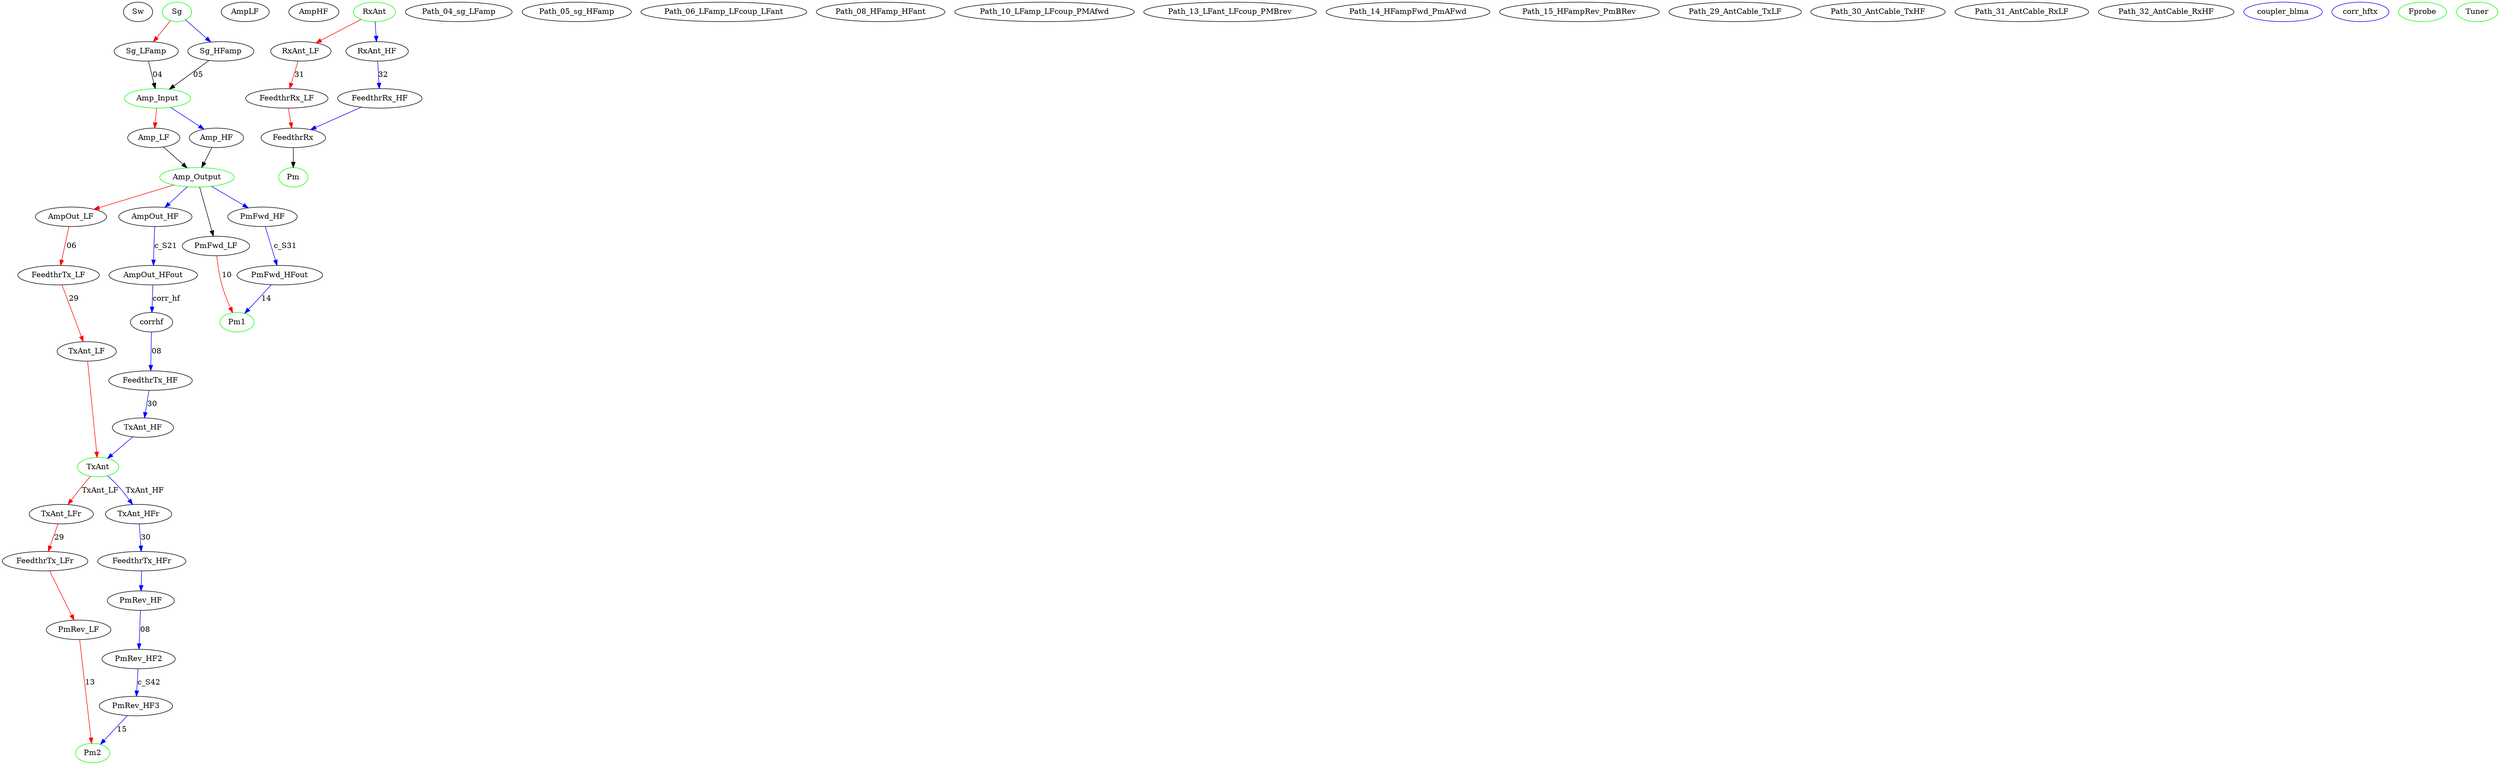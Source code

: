 digraph {
    Sw                          [ini="sw_rc.ini"              condition="f<=18e9"]
    Sg                          [ini="sg-rs-smf100a.ini"      condition="1e5<=f<=22e9" color="green"]
    AmpLF                       [ini="amp-lf-bonn-blwa.ini"   condition="8e7<=f<=1e9"]
    AmpHF                       [ini="amp-hf-bonn-blma.ini"   condition="1e9<f<=18e9"]
    Pm                          [ini="pm_rxatt.ini" ch=1      condition="1e7<f<=18e9" color="green"]
    Pm1                         [ini="pm_rs_nrp_2ch.ini" ch=1 condition="1e7<f<=18e9" color="green"]
    Pm2                         [ini="pm_rs_nrp_2ch.ini" ch=2 condition="1e7<f<=18e9" color="green"]
    
    Path_04_sg_LFamp            [ini="04-sg-LFamp.ini" condition="f<=18e9"]
    Path_05_sg_HFamp            [ini="05-sg-HFamp.ini" condition="f<=18e9"]
    
    Path_06_LFamp_LFcoup_LFant  [ini="06-LFamp-LFcoup-LFant.ini" condition="8e7<=f<=1e9"]
    Path_08_HFamp_HFant         [ini="08-HFamp-HFant.ini"        condition="f<=18e9"]

    Path_10_LFamp_LFcoup_PMAfwd [ini="10-LFamp-LFcoup-PMAfwd.ini" condition="8e7<=f<=1e9"]
    Path_13_LFant_LFcoup_PMBrev [ini="13-LFant-LFcoup-PMBrev.ini" condition="8e7<=f<=1e9"]
    
    Path_14_HFampFwd_PmAFwd     [ini="14-HFampfwd-PMAfwd.ini"  condition="f<=18e9"]
    Path_15_HFampRev_PmBRev     [ini="15-HFamprev-PMBrev.ini"  condition="f<=18e9"]
    
    Path_29_AntCable_TxLF       [ini="29-AntCable-TxLF.ini"  condition="10e6<f<=18e9"]
    Path_30_AntCable_TxHF       [ini="30-AntCable-TxHF.ini"  condition="10e6<f<=18e9"]
    Path_31_AntCable_RxLF       [ini="31-AntCable-RxLF.ini"  condition="10e6<f<=18e9"]
    Path_32_AntCable_RxHF       [ini="32-AntCable-RxHF.ini"  condition="10e6<f<=18e9"]

    coupler_blma                [ini="coupler-blma.ini" condition="1e9<f<=18e9" color="blue"]
    corr_hftx                   [ini="corr_hftx.ini" condition="1e9<f<=18e9" color="blue"]
    
    #Fprobe                      [ini="prb_ar_fm7004.ini" color="green"]
    Fprobe                      [ini="prb_pmm_ep601.ini" color="green"]
    Tuner                       [ini="mc_teseq_stirrer.ini" color="green"]

    TxAnt_LF                    [ini="ant-rs-hl223.ini" condition="100e6 <=f<=1e9"]
    TxAnt_HF                    [ini="ant-rs-hf907.ini" condition="1e9<f<=18e9"]
    RxAnt_LF                    [ini="ant-rs-hl223.ini" condition="100e6 <=f<=1e9"]
    RxAnt_HF                    [ini="ant-rs-hf907.ini" condition="1e9<f<=18e9"]

    Amp_Input [color="green"]
    Amp_Output [color="green"]
    TxAnt [color="green"]
    RxAnt [color="green"]


    Sg -> Sg_LFamp              [condition="f<=1e9" color="red"]
    Sg -> Sg_HFamp              [condition="1e9<f<=18e9" color="blue"]
    
    Sg_LFamp -> Amp_Input       [dev=Path_04_sg_LFamp what="S21" label="04"]
    Sg_HFamp -> Amp_Input       [dev=Path_05_sg_HFamp what="S21" label="05"]
    
    Amp_Input -> Amp_LF         [condition="f<=1e9" color="red"]
    Amp_Input -> Amp_HF         [condition="1e9<f<=18e9" color="blue"]

    Amp_LF -> Amp_Output        [dev=AmpLF what="S21" label=""]
    Amp_HF -> Amp_Output        [dev=AmpHF what="S21" label=""]

    Amp_Output -> AmpOut_LF     [condition="f<=1e9" color="red"]
    Amp_Output -> AmpOut_HF     [condition="1e9<f<=18e9" color="blue"]
    AmpOut_HF -> AmpOut_HFout   [dev=coupler_blma what="S21" condition="1e9<f<=18e9" color="blue" label="c_S21"] 
 
    AmpOut_LF -> FeedthrTx_LF   [dev=Path_06_LFamp_LFcoup_LFant what="S21" condition="f<=1e9" color="red" label="06"]
    AmpOut_HFout -> corrhf [dev=corr_hftx what="S21" condition="1e9<f<=18e9" color="blue" label="corr_hf"]
    corrhf -> FeedthrTx_HF   [dev=Path_08_HFamp_HFant what="S21" condition="1e9<f<=18e9" color="blue" label="08"]
    
    FeedthrTx_LF -> TxAnt_LF    [dev=Path_29_AntCable_TxLF what="S21" condition="f<=1e9" color="red" label="29"]
    FeedthrTx_HF -> TxAnt_HF    [dev=Path_30_AntCable_TxHF what="S21" condition="1e9<f<=18e9" color="blue" label="30"]
    
    TxAnt_LF -> TxAnt           [condition="f<=1e9" color="red"]
    TxAnt_HF -> TxAnt           [condition="1e9<f<=18e9" color="blue"]
       
    Amp_Output -> PmFwd_LF      [condition="8e7<=f<=1e9"]
    Amp_Output -> PmFwd_HF      [condition="1e9<f<=18e9" color="blue"]
    
    PmFwd_LF   -> Pm1           [dev=Path_10_LFamp_LFcoup_PMAfwd what="S21" condition="f<=1e9" color="red" label="10"]
    PmFwd_HF   -> PmFwd_HFout   [dev=coupler_blma  what="S31" condition="1e9<f<=18e9" color="blue" label="c_S31"]
    PmFwd_HFout -> Pm1          [dev=Path_14_HFampFwd_PmAFwd     what="S21" condition="1e9<f<=18e9" color="blue" label="14"]

    TxAnt -> TxAnt_LFr          [dev=TxAnt_LF condition="f<=1e9" color="red" label="TxAnt_LF"]
    TxAnt -> TxAnt_HFr          [dev=TxAnt_HF condition="1e9<f<=18e9" color="blue" label="TxAnt_HF"]

    TxAnt_LFr -> FeedthrTx_LFr  [dev=Path_29_AntCable_TxLF what="S21" condition="f<=1e9" color="red" label="29"]
    TxAnt_HFr -> FeedthrTx_HFr  [dev=Path_30_AntCable_TxHF what="S21" condition="1e9<f<=18e9" color="blue" label="30"]
    
    FeedthrTx_LFr -> PmRev_LF   [condition="f<=1e9" color="red"]
    FeedthrTx_HFr -> PmRev_HF   [condition="1e9<f<=18e9" color="blue"]
    
    PmRev_LF  -> Pm2            [dev=Path_13_LFant_LFcoup_PMBrev what="S21" condition="f<=1e9" color="red" label="13"]
    PmRev_HF -> PmRev_HF2       [dev=Path_08_HFamp_HFant    what="S21" condition="1e9<f<=18e9" color="blue" label="08"]
    PmRev_HF2 -> PmRev_HF3      [dev=coupler_blma   what="S42" condition="1e9<f<=18e9" color="blue" label="c_S42"]
    PmRev_HF3 -> Pm2            [dev=Path_15_HFampRev_PmBRev     what="S21" condition="1e9<f<=18e9" color="blue" label="15"]
    
    RxAnt -> RxAnt_LF            [condition="f<=1e9" color="red"]
    RxAnt -> RxAnt_HF            [condition="1e9<f<=18e9" color="blue"]
    
    RxAnt_LF -> FeedthrRx_LF     [dev=Path_31_AntCable_RxLF what="S21" condition="f<=1e9" color="red" label="31"]       
    RxAnt_HF -> FeedthrRx_HF     [dev=Path_32_AntCable_RxHF what="S21" condition="1e9<f<=18e9" color="blue" label="32"]     

    FeedthrRx_LF -> FeedthrRx   [condition="f<=1e9" color="red"]       
    FeedthrRx_HF -> FeedthrRx   [condition="1e9<f<=18e9" color="blue"]       
        
    FeedthrRx -> Pm
}